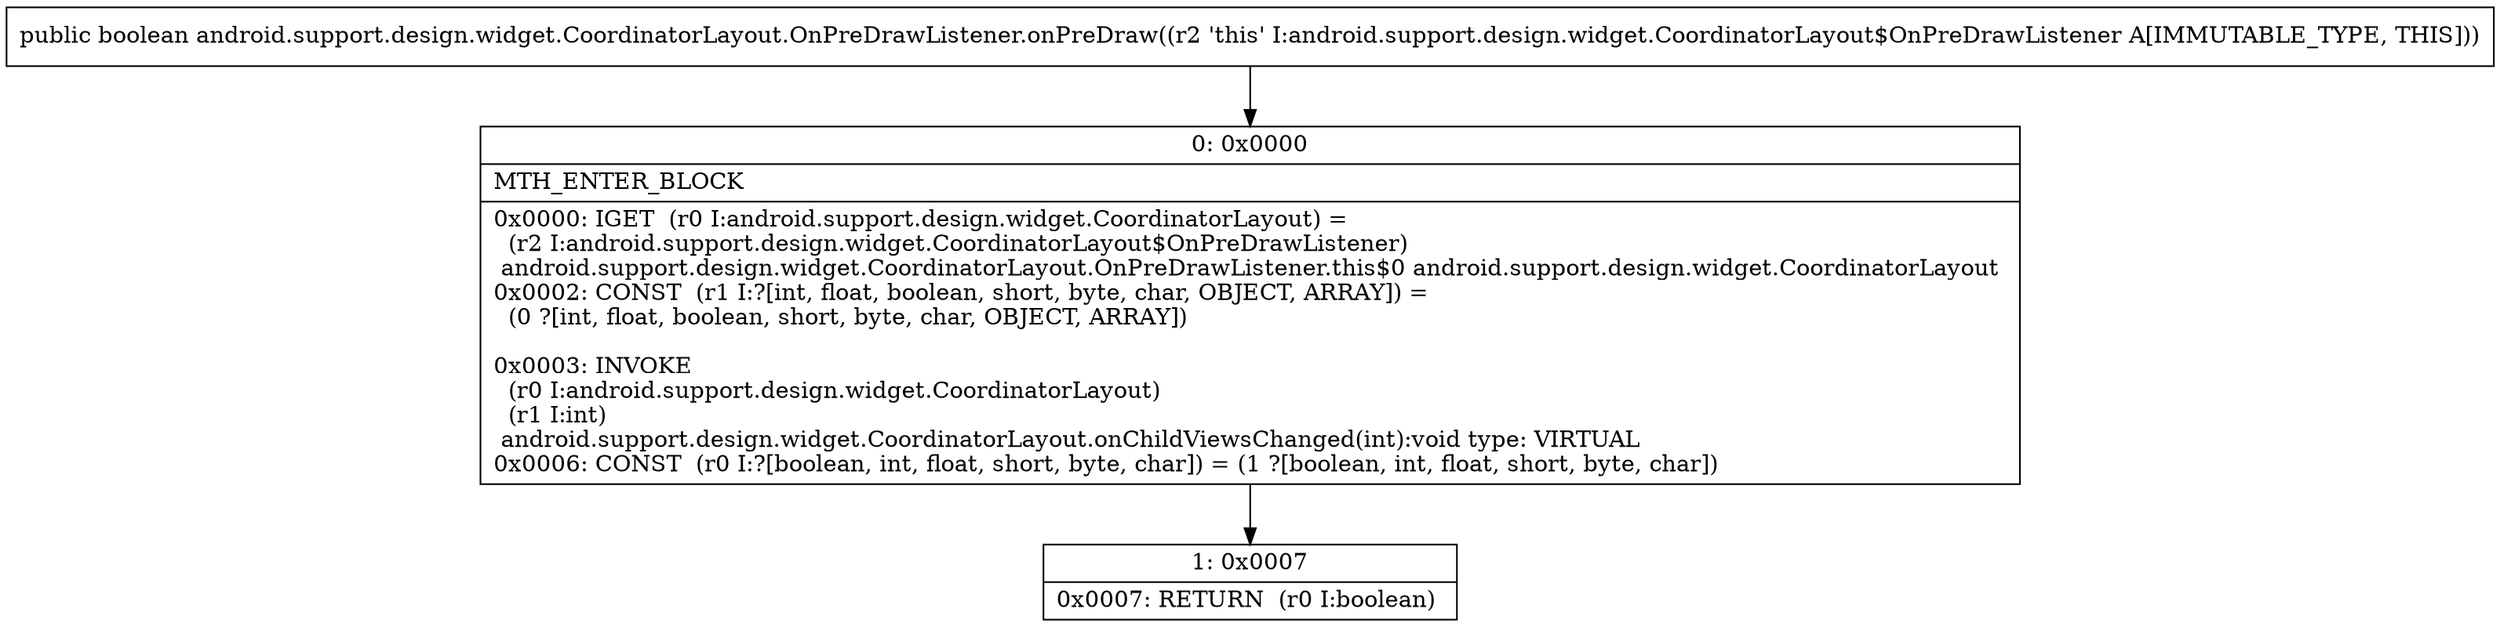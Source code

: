 digraph "CFG forandroid.support.design.widget.CoordinatorLayout.OnPreDrawListener.onPreDraw()Z" {
Node_0 [shape=record,label="{0\:\ 0x0000|MTH_ENTER_BLOCK\l|0x0000: IGET  (r0 I:android.support.design.widget.CoordinatorLayout) = \l  (r2 I:android.support.design.widget.CoordinatorLayout$OnPreDrawListener)\l android.support.design.widget.CoordinatorLayout.OnPreDrawListener.this$0 android.support.design.widget.CoordinatorLayout \l0x0002: CONST  (r1 I:?[int, float, boolean, short, byte, char, OBJECT, ARRAY]) = \l  (0 ?[int, float, boolean, short, byte, char, OBJECT, ARRAY])\l \l0x0003: INVOKE  \l  (r0 I:android.support.design.widget.CoordinatorLayout)\l  (r1 I:int)\l android.support.design.widget.CoordinatorLayout.onChildViewsChanged(int):void type: VIRTUAL \l0x0006: CONST  (r0 I:?[boolean, int, float, short, byte, char]) = (1 ?[boolean, int, float, short, byte, char]) \l}"];
Node_1 [shape=record,label="{1\:\ 0x0007|0x0007: RETURN  (r0 I:boolean) \l}"];
MethodNode[shape=record,label="{public boolean android.support.design.widget.CoordinatorLayout.OnPreDrawListener.onPreDraw((r2 'this' I:android.support.design.widget.CoordinatorLayout$OnPreDrawListener A[IMMUTABLE_TYPE, THIS])) }"];
MethodNode -> Node_0;
Node_0 -> Node_1;
}

